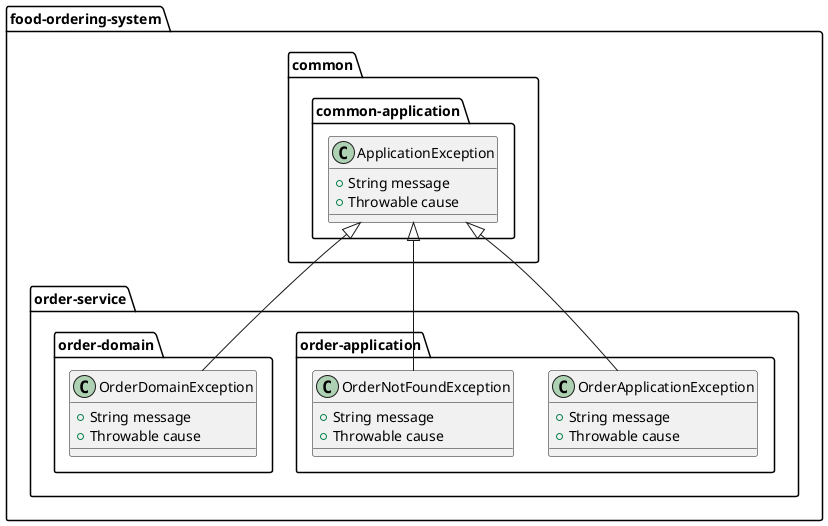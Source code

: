 @startuml@startuml
package "food-ordering-system" {
    package "common" {
        package "common-application" {
            class ApplicationException {
                +String message
                +Throwable cause
            }
        }
    }

    package "order-service" {
        package "order-application" {
            class OrderApplicationException {
                +String message
                +Throwable cause
            }
            class OrderNotFoundException {
                +String message
                +Throwable cause
            }
        }

        package "order-domain" {
            class OrderDomainException {
                +String message
                +Throwable cause
            }
        }
    }
}

ApplicationException <|-- OrderApplicationException
ApplicationException <|-- OrderNotFoundException
ApplicationException <|-- OrderDomainException

@enduml
package "food-ordering-system" {
    package "common" {
        package "common-application" {
            class ApplicationException {
                +String message
                +Throwable cause
            }
        }
    }

    package "order-service" {
        package "order-application" {
            class OrderApplicationException {
                +String message
                +Throwable cause
            }
            class OrderNotFoundException {
                +String message
                +Throwable cause
            }
        }

        package "order-domain" {
            class OrderDomainException {
                +String message
                +Throwable cause
            }
        }
    }
}

ApplicationException <|-- OrderApplicationException
ApplicationException <|-- OrderNotFoundException
ApplicationException <|-- OrderDomainException

@enduml